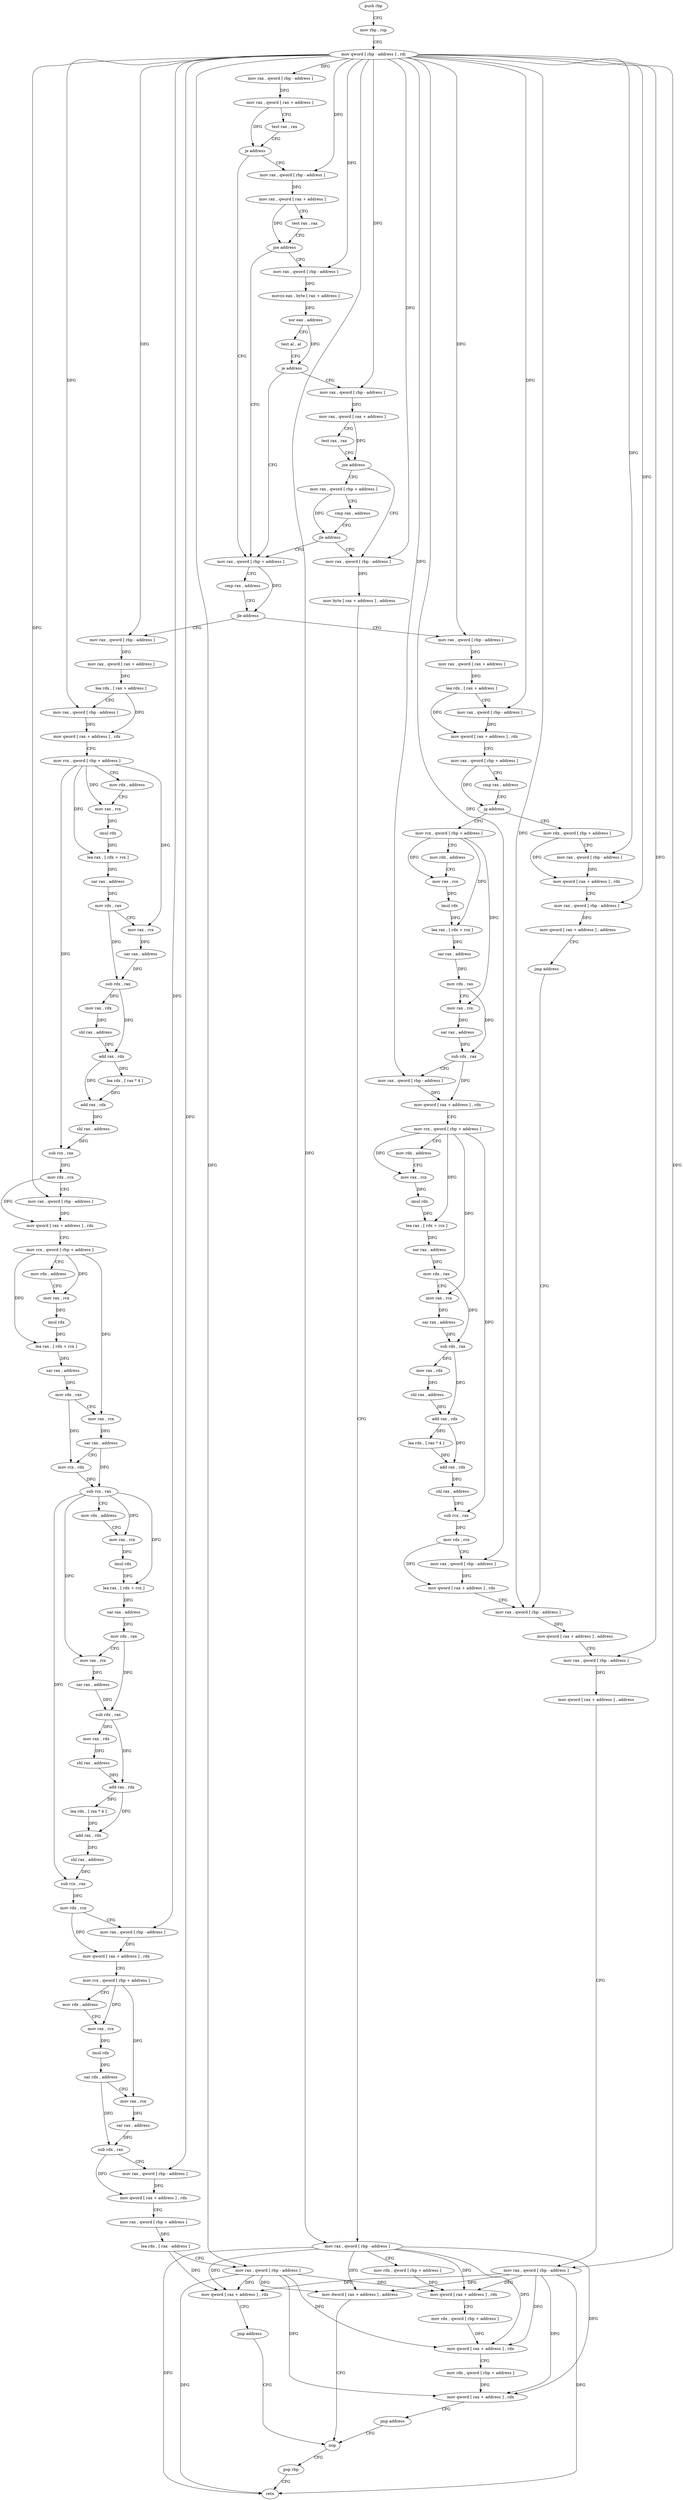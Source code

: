 digraph "func" {
"4326419" [label = "push rbp" ]
"4326420" [label = "mov rbp , rsp" ]
"4326423" [label = "mov qword [ rbp - address ] , rdi" ]
"4326427" [label = "mov rax , qword [ rbp - address ]" ]
"4326431" [label = "mov rax , qword [ rax + address ]" ]
"4326438" [label = "test rax , rax" ]
"4326441" [label = "je address" ]
"4326544" [label = "mov rax , qword [ rbp + address ]" ]
"4326443" [label = "mov rax , qword [ rbp - address ]" ]
"4326548" [label = "cmp rax , address" ]
"4326552" [label = "jle address" ]
"4326847" [label = "mov rax , qword [ rbp - address ]" ]
"4326558" [label = "mov rax , qword [ rbp - address ]" ]
"4326447" [label = "mov rax , qword [ rax + address ]" ]
"4326451" [label = "test rax , rax" ]
"4326454" [label = "jne address" ]
"4326456" [label = "mov rax , qword [ rbp - address ]" ]
"4326851" [label = "mov rax , qword [ rax + address ]" ]
"4326858" [label = "lea rdx , [ rax + address ]" ]
"4326862" [label = "mov rax , qword [ rbp - address ]" ]
"4326866" [label = "mov qword [ rax + address ] , rdx" ]
"4326873" [label = "mov rax , qword [ rbp + address ]" ]
"4326877" [label = "cmp rax , address" ]
"4326881" [label = "jg address" ]
"4326912" [label = "mov rcx , qword [ rbp + address ]" ]
"4326883" [label = "mov rdx , qword [ rbp + address ]" ]
"4326562" [label = "mov rax , qword [ rax + address ]" ]
"4326569" [label = "lea rdx , [ rax + address ]" ]
"4326573" [label = "mov rax , qword [ rbp - address ]" ]
"4326577" [label = "mov qword [ rax + address ] , rdx" ]
"4326584" [label = "mov rcx , qword [ rbp + address ]" ]
"4326588" [label = "mov rdx , address" ]
"4326598" [label = "mov rax , rcx" ]
"4326601" [label = "imul rdx" ]
"4326604" [label = "lea rax , [ rdx + rcx ]" ]
"4326608" [label = "sar rax , address" ]
"4326612" [label = "mov rdx , rax" ]
"4326615" [label = "mov rax , rcx" ]
"4326618" [label = "sar rax , address" ]
"4326622" [label = "sub rdx , rax" ]
"4326625" [label = "mov rax , rdx" ]
"4326628" [label = "shl rax , address" ]
"4326632" [label = "add rax , rdx" ]
"4326635" [label = "lea rdx , [ rax * 4 ]" ]
"4326643" [label = "add rax , rdx" ]
"4326646" [label = "shl rax , address" ]
"4326650" [label = "sub rcx , rax" ]
"4326653" [label = "mov rdx , rcx" ]
"4326656" [label = "mov rax , qword [ rbp - address ]" ]
"4326660" [label = "mov qword [ rax + address ] , rdx" ]
"4326664" [label = "mov rcx , qword [ rbp + address ]" ]
"4326668" [label = "mov rdx , address" ]
"4326678" [label = "mov rax , rcx" ]
"4326681" [label = "imul rdx" ]
"4326684" [label = "lea rax , [ rdx + rcx ]" ]
"4326688" [label = "sar rax , address" ]
"4326692" [label = "mov rdx , rax" ]
"4326695" [label = "mov rax , rcx" ]
"4326698" [label = "sar rax , address" ]
"4326702" [label = "mov rcx , rdx" ]
"4326705" [label = "sub rcx , rax" ]
"4326708" [label = "mov rdx , address" ]
"4326718" [label = "mov rax , rcx" ]
"4326721" [label = "imul rdx" ]
"4326724" [label = "lea rax , [ rdx + rcx ]" ]
"4326728" [label = "sar rax , address" ]
"4326732" [label = "mov rdx , rax" ]
"4326735" [label = "mov rax , rcx" ]
"4326738" [label = "sar rax , address" ]
"4326742" [label = "sub rdx , rax" ]
"4326745" [label = "mov rax , rdx" ]
"4326748" [label = "shl rax , address" ]
"4326752" [label = "add rax , rdx" ]
"4326755" [label = "lea rdx , [ rax * 4 ]" ]
"4326763" [label = "add rax , rdx" ]
"4326766" [label = "shl rax , address" ]
"4326770" [label = "sub rcx , rax" ]
"4326773" [label = "mov rdx , rcx" ]
"4326776" [label = "mov rax , qword [ rbp - address ]" ]
"4326780" [label = "mov qword [ rax + address ] , rdx" ]
"4326784" [label = "mov rcx , qword [ rbp + address ]" ]
"4326788" [label = "mov rdx , address" ]
"4326798" [label = "mov rax , rcx" ]
"4326801" [label = "imul rdx" ]
"4326804" [label = "sar rdx , address" ]
"4326808" [label = "mov rax , rcx" ]
"4326811" [label = "sar rax , address" ]
"4326815" [label = "sub rdx , rax" ]
"4326818" [label = "mov rax , qword [ rbp - address ]" ]
"4326822" [label = "mov qword [ rax + address ] , rdx" ]
"4326826" [label = "mov rax , qword [ rbp + address ]" ]
"4326830" [label = "lea rdx , [ rax - address ]" ]
"4326834" [label = "mov rax , qword [ rbp - address ]" ]
"4326838" [label = "mov qword [ rax + address ] , rdx" ]
"4326842" [label = "jmp address" ]
"4327076" [label = "nop" ]
"4326460" [label = "movzx eax , byte [ rax + address ]" ]
"4326467" [label = "xor eax , address" ]
"4326470" [label = "test al , al" ]
"4326472" [label = "je address" ]
"4326474" [label = "mov rax , qword [ rbp - address ]" ]
"4326916" [label = "mov rdx , address" ]
"4326926" [label = "mov rax , rcx" ]
"4326929" [label = "imul rdx" ]
"4326932" [label = "lea rax , [ rdx + rcx ]" ]
"4326936" [label = "sar rax , address" ]
"4326940" [label = "mov rdx , rax" ]
"4326943" [label = "mov rax , rcx" ]
"4326946" [label = "sar rax , address" ]
"4326950" [label = "sub rdx , rax" ]
"4326953" [label = "mov rax , qword [ rbp - address ]" ]
"4326957" [label = "mov qword [ rax + address ] , rdx" ]
"4326961" [label = "mov rcx , qword [ rbp + address ]" ]
"4326965" [label = "mov rdx , address" ]
"4326975" [label = "mov rax , rcx" ]
"4326978" [label = "imul rdx" ]
"4326981" [label = "lea rax , [ rdx + rcx ]" ]
"4326985" [label = "sar rax , address" ]
"4326989" [label = "mov rdx , rax" ]
"4326992" [label = "mov rax , rcx" ]
"4326995" [label = "sar rax , address" ]
"4326999" [label = "sub rdx , rax" ]
"4327002" [label = "mov rax , rdx" ]
"4327005" [label = "shl rax , address" ]
"4327009" [label = "add rax , rdx" ]
"4327012" [label = "lea rdx , [ rax * 4 ]" ]
"4327020" [label = "add rax , rdx" ]
"4327023" [label = "shl rax , address" ]
"4327027" [label = "sub rcx , rax" ]
"4327030" [label = "mov rdx , rcx" ]
"4327033" [label = "mov rax , qword [ rbp - address ]" ]
"4327037" [label = "mov qword [ rax + address ] , rdx" ]
"4327041" [label = "mov rax , qword [ rbp - address ]" ]
"4326887" [label = "mov rax , qword [ rbp - address ]" ]
"4326891" [label = "mov qword [ rax + address ] , rdx" ]
"4326895" [label = "mov rax , qword [ rbp - address ]" ]
"4326899" [label = "mov qword [ rax + address ] , address" ]
"4326907" [label = "jmp address" ]
"4327077" [label = "pop rbp" ]
"4327078" [label = "retn" ]
"4326478" [label = "mov rax , qword [ rax + address ]" ]
"4326485" [label = "test rax , rax" ]
"4326488" [label = "jne address" ]
"4326500" [label = "mov rax , qword [ rbp - address ]" ]
"4326490" [label = "mov rax , qword [ rbp + address ]" ]
"4327045" [label = "mov qword [ rax + address ] , address" ]
"4327053" [label = "mov rax , qword [ rbp - address ]" ]
"4327057" [label = "mov qword [ rax + address ] , address" ]
"4327065" [label = "mov rax , qword [ rbp - address ]" ]
"4327069" [label = "mov dword [ rax + address ] , address" ]
"4326504" [label = "mov byte [ rax + address ] , address" ]
"4326511" [label = "mov rax , qword [ rbp - address ]" ]
"4326515" [label = "mov rdx , qword [ rbp + address ]" ]
"4326519" [label = "mov qword [ rax + address ] , rdx" ]
"4326523" [label = "mov rdx , qword [ rbp + address ]" ]
"4326527" [label = "mov qword [ rax + address ] , rdx" ]
"4326531" [label = "mov rdx , qword [ rbp + address ]" ]
"4326535" [label = "mov qword [ rax + address ] , rdx" ]
"4326539" [label = "jmp address" ]
"4326494" [label = "cmp rax , address" ]
"4326498" [label = "jle address" ]
"4326419" -> "4326420" [ label = "CFG" ]
"4326420" -> "4326423" [ label = "CFG" ]
"4326423" -> "4326427" [ label = "DFG" ]
"4326423" -> "4326443" [ label = "DFG" ]
"4326423" -> "4326847" [ label = "DFG" ]
"4326423" -> "4326862" [ label = "DFG" ]
"4326423" -> "4326558" [ label = "DFG" ]
"4326423" -> "4326573" [ label = "DFG" ]
"4326423" -> "4326656" [ label = "DFG" ]
"4326423" -> "4326776" [ label = "DFG" ]
"4326423" -> "4326818" [ label = "DFG" ]
"4326423" -> "4326834" [ label = "DFG" ]
"4326423" -> "4326456" [ label = "DFG" ]
"4326423" -> "4326953" [ label = "DFG" ]
"4326423" -> "4327033" [ label = "DFG" ]
"4326423" -> "4326887" [ label = "DFG" ]
"4326423" -> "4326895" [ label = "DFG" ]
"4326423" -> "4326474" [ label = "DFG" ]
"4326423" -> "4327041" [ label = "DFG" ]
"4326423" -> "4327053" [ label = "DFG" ]
"4326423" -> "4327065" [ label = "DFG" ]
"4326423" -> "4326500" [ label = "DFG" ]
"4326423" -> "4326511" [ label = "DFG" ]
"4326427" -> "4326431" [ label = "DFG" ]
"4326431" -> "4326438" [ label = "CFG" ]
"4326431" -> "4326441" [ label = "DFG" ]
"4326438" -> "4326441" [ label = "CFG" ]
"4326441" -> "4326544" [ label = "CFG" ]
"4326441" -> "4326443" [ label = "CFG" ]
"4326544" -> "4326548" [ label = "CFG" ]
"4326544" -> "4326552" [ label = "DFG" ]
"4326443" -> "4326447" [ label = "DFG" ]
"4326548" -> "4326552" [ label = "CFG" ]
"4326552" -> "4326847" [ label = "CFG" ]
"4326552" -> "4326558" [ label = "CFG" ]
"4326847" -> "4326851" [ label = "DFG" ]
"4326558" -> "4326562" [ label = "DFG" ]
"4326447" -> "4326451" [ label = "CFG" ]
"4326447" -> "4326454" [ label = "DFG" ]
"4326451" -> "4326454" [ label = "CFG" ]
"4326454" -> "4326544" [ label = "CFG" ]
"4326454" -> "4326456" [ label = "CFG" ]
"4326456" -> "4326460" [ label = "DFG" ]
"4326851" -> "4326858" [ label = "DFG" ]
"4326858" -> "4326862" [ label = "CFG" ]
"4326858" -> "4326866" [ label = "DFG" ]
"4326862" -> "4326866" [ label = "DFG" ]
"4326866" -> "4326873" [ label = "CFG" ]
"4326873" -> "4326877" [ label = "CFG" ]
"4326873" -> "4326881" [ label = "DFG" ]
"4326877" -> "4326881" [ label = "CFG" ]
"4326881" -> "4326912" [ label = "CFG" ]
"4326881" -> "4326883" [ label = "CFG" ]
"4326912" -> "4326916" [ label = "CFG" ]
"4326912" -> "4326926" [ label = "DFG" ]
"4326912" -> "4326932" [ label = "DFG" ]
"4326912" -> "4326943" [ label = "DFG" ]
"4326883" -> "4326887" [ label = "CFG" ]
"4326883" -> "4326891" [ label = "DFG" ]
"4326562" -> "4326569" [ label = "DFG" ]
"4326569" -> "4326573" [ label = "CFG" ]
"4326569" -> "4326577" [ label = "DFG" ]
"4326573" -> "4326577" [ label = "DFG" ]
"4326577" -> "4326584" [ label = "CFG" ]
"4326584" -> "4326588" [ label = "CFG" ]
"4326584" -> "4326598" [ label = "DFG" ]
"4326584" -> "4326604" [ label = "DFG" ]
"4326584" -> "4326615" [ label = "DFG" ]
"4326584" -> "4326650" [ label = "DFG" ]
"4326588" -> "4326598" [ label = "CFG" ]
"4326598" -> "4326601" [ label = "DFG" ]
"4326601" -> "4326604" [ label = "DFG" ]
"4326604" -> "4326608" [ label = "DFG" ]
"4326608" -> "4326612" [ label = "DFG" ]
"4326612" -> "4326615" [ label = "CFG" ]
"4326612" -> "4326622" [ label = "DFG" ]
"4326615" -> "4326618" [ label = "DFG" ]
"4326618" -> "4326622" [ label = "DFG" ]
"4326622" -> "4326625" [ label = "DFG" ]
"4326622" -> "4326632" [ label = "DFG" ]
"4326625" -> "4326628" [ label = "DFG" ]
"4326628" -> "4326632" [ label = "DFG" ]
"4326632" -> "4326635" [ label = "DFG" ]
"4326632" -> "4326643" [ label = "DFG" ]
"4326635" -> "4326643" [ label = "DFG" ]
"4326643" -> "4326646" [ label = "DFG" ]
"4326646" -> "4326650" [ label = "DFG" ]
"4326650" -> "4326653" [ label = "DFG" ]
"4326653" -> "4326656" [ label = "CFG" ]
"4326653" -> "4326660" [ label = "DFG" ]
"4326656" -> "4326660" [ label = "DFG" ]
"4326660" -> "4326664" [ label = "CFG" ]
"4326664" -> "4326668" [ label = "CFG" ]
"4326664" -> "4326678" [ label = "DFG" ]
"4326664" -> "4326684" [ label = "DFG" ]
"4326664" -> "4326695" [ label = "DFG" ]
"4326668" -> "4326678" [ label = "CFG" ]
"4326678" -> "4326681" [ label = "DFG" ]
"4326681" -> "4326684" [ label = "DFG" ]
"4326684" -> "4326688" [ label = "DFG" ]
"4326688" -> "4326692" [ label = "DFG" ]
"4326692" -> "4326695" [ label = "CFG" ]
"4326692" -> "4326702" [ label = "DFG" ]
"4326695" -> "4326698" [ label = "DFG" ]
"4326698" -> "4326702" [ label = "CFG" ]
"4326698" -> "4326705" [ label = "DFG" ]
"4326702" -> "4326705" [ label = "DFG" ]
"4326705" -> "4326708" [ label = "CFG" ]
"4326705" -> "4326718" [ label = "DFG" ]
"4326705" -> "4326724" [ label = "DFG" ]
"4326705" -> "4326735" [ label = "DFG" ]
"4326705" -> "4326770" [ label = "DFG" ]
"4326708" -> "4326718" [ label = "CFG" ]
"4326718" -> "4326721" [ label = "DFG" ]
"4326721" -> "4326724" [ label = "DFG" ]
"4326724" -> "4326728" [ label = "DFG" ]
"4326728" -> "4326732" [ label = "DFG" ]
"4326732" -> "4326735" [ label = "CFG" ]
"4326732" -> "4326742" [ label = "DFG" ]
"4326735" -> "4326738" [ label = "DFG" ]
"4326738" -> "4326742" [ label = "DFG" ]
"4326742" -> "4326745" [ label = "DFG" ]
"4326742" -> "4326752" [ label = "DFG" ]
"4326745" -> "4326748" [ label = "DFG" ]
"4326748" -> "4326752" [ label = "DFG" ]
"4326752" -> "4326755" [ label = "DFG" ]
"4326752" -> "4326763" [ label = "DFG" ]
"4326755" -> "4326763" [ label = "DFG" ]
"4326763" -> "4326766" [ label = "DFG" ]
"4326766" -> "4326770" [ label = "DFG" ]
"4326770" -> "4326773" [ label = "DFG" ]
"4326773" -> "4326776" [ label = "CFG" ]
"4326773" -> "4326780" [ label = "DFG" ]
"4326776" -> "4326780" [ label = "DFG" ]
"4326780" -> "4326784" [ label = "CFG" ]
"4326784" -> "4326788" [ label = "CFG" ]
"4326784" -> "4326798" [ label = "DFG" ]
"4326784" -> "4326808" [ label = "DFG" ]
"4326788" -> "4326798" [ label = "CFG" ]
"4326798" -> "4326801" [ label = "DFG" ]
"4326801" -> "4326804" [ label = "DFG" ]
"4326804" -> "4326808" [ label = "CFG" ]
"4326804" -> "4326815" [ label = "DFG" ]
"4326808" -> "4326811" [ label = "DFG" ]
"4326811" -> "4326815" [ label = "DFG" ]
"4326815" -> "4326818" [ label = "CFG" ]
"4326815" -> "4326822" [ label = "DFG" ]
"4326818" -> "4326822" [ label = "DFG" ]
"4326822" -> "4326826" [ label = "CFG" ]
"4326826" -> "4326830" [ label = "DFG" ]
"4326830" -> "4326834" [ label = "CFG" ]
"4326830" -> "4326838" [ label = "DFG" ]
"4326834" -> "4326838" [ label = "DFG" ]
"4326834" -> "4327078" [ label = "DFG" ]
"4326834" -> "4327069" [ label = "DFG" ]
"4326834" -> "4326519" [ label = "DFG" ]
"4326834" -> "4326527" [ label = "DFG" ]
"4326834" -> "4326535" [ label = "DFG" ]
"4326838" -> "4326842" [ label = "CFG" ]
"4326842" -> "4327076" [ label = "CFG" ]
"4327076" -> "4327077" [ label = "CFG" ]
"4326460" -> "4326467" [ label = "DFG" ]
"4326467" -> "4326470" [ label = "CFG" ]
"4326467" -> "4326472" [ label = "DFG" ]
"4326470" -> "4326472" [ label = "CFG" ]
"4326472" -> "4326544" [ label = "CFG" ]
"4326472" -> "4326474" [ label = "CFG" ]
"4326474" -> "4326478" [ label = "DFG" ]
"4326916" -> "4326926" [ label = "CFG" ]
"4326926" -> "4326929" [ label = "DFG" ]
"4326929" -> "4326932" [ label = "DFG" ]
"4326932" -> "4326936" [ label = "DFG" ]
"4326936" -> "4326940" [ label = "DFG" ]
"4326940" -> "4326943" [ label = "CFG" ]
"4326940" -> "4326950" [ label = "DFG" ]
"4326943" -> "4326946" [ label = "DFG" ]
"4326946" -> "4326950" [ label = "DFG" ]
"4326950" -> "4326953" [ label = "CFG" ]
"4326950" -> "4326957" [ label = "DFG" ]
"4326953" -> "4326957" [ label = "DFG" ]
"4326957" -> "4326961" [ label = "CFG" ]
"4326961" -> "4326965" [ label = "CFG" ]
"4326961" -> "4326975" [ label = "DFG" ]
"4326961" -> "4326981" [ label = "DFG" ]
"4326961" -> "4326992" [ label = "DFG" ]
"4326961" -> "4327027" [ label = "DFG" ]
"4326965" -> "4326975" [ label = "CFG" ]
"4326975" -> "4326978" [ label = "DFG" ]
"4326978" -> "4326981" [ label = "DFG" ]
"4326981" -> "4326985" [ label = "DFG" ]
"4326985" -> "4326989" [ label = "DFG" ]
"4326989" -> "4326992" [ label = "CFG" ]
"4326989" -> "4326999" [ label = "DFG" ]
"4326992" -> "4326995" [ label = "DFG" ]
"4326995" -> "4326999" [ label = "DFG" ]
"4326999" -> "4327002" [ label = "DFG" ]
"4326999" -> "4327009" [ label = "DFG" ]
"4327002" -> "4327005" [ label = "DFG" ]
"4327005" -> "4327009" [ label = "DFG" ]
"4327009" -> "4327012" [ label = "DFG" ]
"4327009" -> "4327020" [ label = "DFG" ]
"4327012" -> "4327020" [ label = "DFG" ]
"4327020" -> "4327023" [ label = "DFG" ]
"4327023" -> "4327027" [ label = "DFG" ]
"4327027" -> "4327030" [ label = "DFG" ]
"4327030" -> "4327033" [ label = "CFG" ]
"4327030" -> "4327037" [ label = "DFG" ]
"4327033" -> "4327037" [ label = "DFG" ]
"4327037" -> "4327041" [ label = "CFG" ]
"4327041" -> "4327045" [ label = "DFG" ]
"4326887" -> "4326891" [ label = "DFG" ]
"4326891" -> "4326895" [ label = "CFG" ]
"4326895" -> "4326899" [ label = "DFG" ]
"4326899" -> "4326907" [ label = "CFG" ]
"4326907" -> "4327041" [ label = "CFG" ]
"4327077" -> "4327078" [ label = "CFG" ]
"4326478" -> "4326485" [ label = "CFG" ]
"4326478" -> "4326488" [ label = "DFG" ]
"4326485" -> "4326488" [ label = "CFG" ]
"4326488" -> "4326500" [ label = "CFG" ]
"4326488" -> "4326490" [ label = "CFG" ]
"4326500" -> "4326504" [ label = "DFG" ]
"4326490" -> "4326494" [ label = "CFG" ]
"4326490" -> "4326498" [ label = "DFG" ]
"4327045" -> "4327053" [ label = "CFG" ]
"4327053" -> "4327057" [ label = "DFG" ]
"4327057" -> "4327065" [ label = "CFG" ]
"4327065" -> "4327069" [ label = "DFG" ]
"4327065" -> "4326838" [ label = "DFG" ]
"4327065" -> "4327078" [ label = "DFG" ]
"4327065" -> "4326519" [ label = "DFG" ]
"4327065" -> "4326527" [ label = "DFG" ]
"4327065" -> "4326535" [ label = "DFG" ]
"4327069" -> "4327076" [ label = "CFG" ]
"4326504" -> "4326511" [ label = "CFG" ]
"4326511" -> "4326515" [ label = "CFG" ]
"4326511" -> "4327069" [ label = "DFG" ]
"4326511" -> "4326838" [ label = "DFG" ]
"4326511" -> "4327078" [ label = "DFG" ]
"4326511" -> "4326519" [ label = "DFG" ]
"4326511" -> "4326527" [ label = "DFG" ]
"4326511" -> "4326535" [ label = "DFG" ]
"4326515" -> "4326519" [ label = "DFG" ]
"4326519" -> "4326523" [ label = "CFG" ]
"4326523" -> "4326527" [ label = "DFG" ]
"4326527" -> "4326531" [ label = "CFG" ]
"4326531" -> "4326535" [ label = "DFG" ]
"4326535" -> "4326539" [ label = "CFG" ]
"4326539" -> "4327076" [ label = "CFG" ]
"4326494" -> "4326498" [ label = "CFG" ]
"4326498" -> "4326544" [ label = "CFG" ]
"4326498" -> "4326500" [ label = "CFG" ]
}
